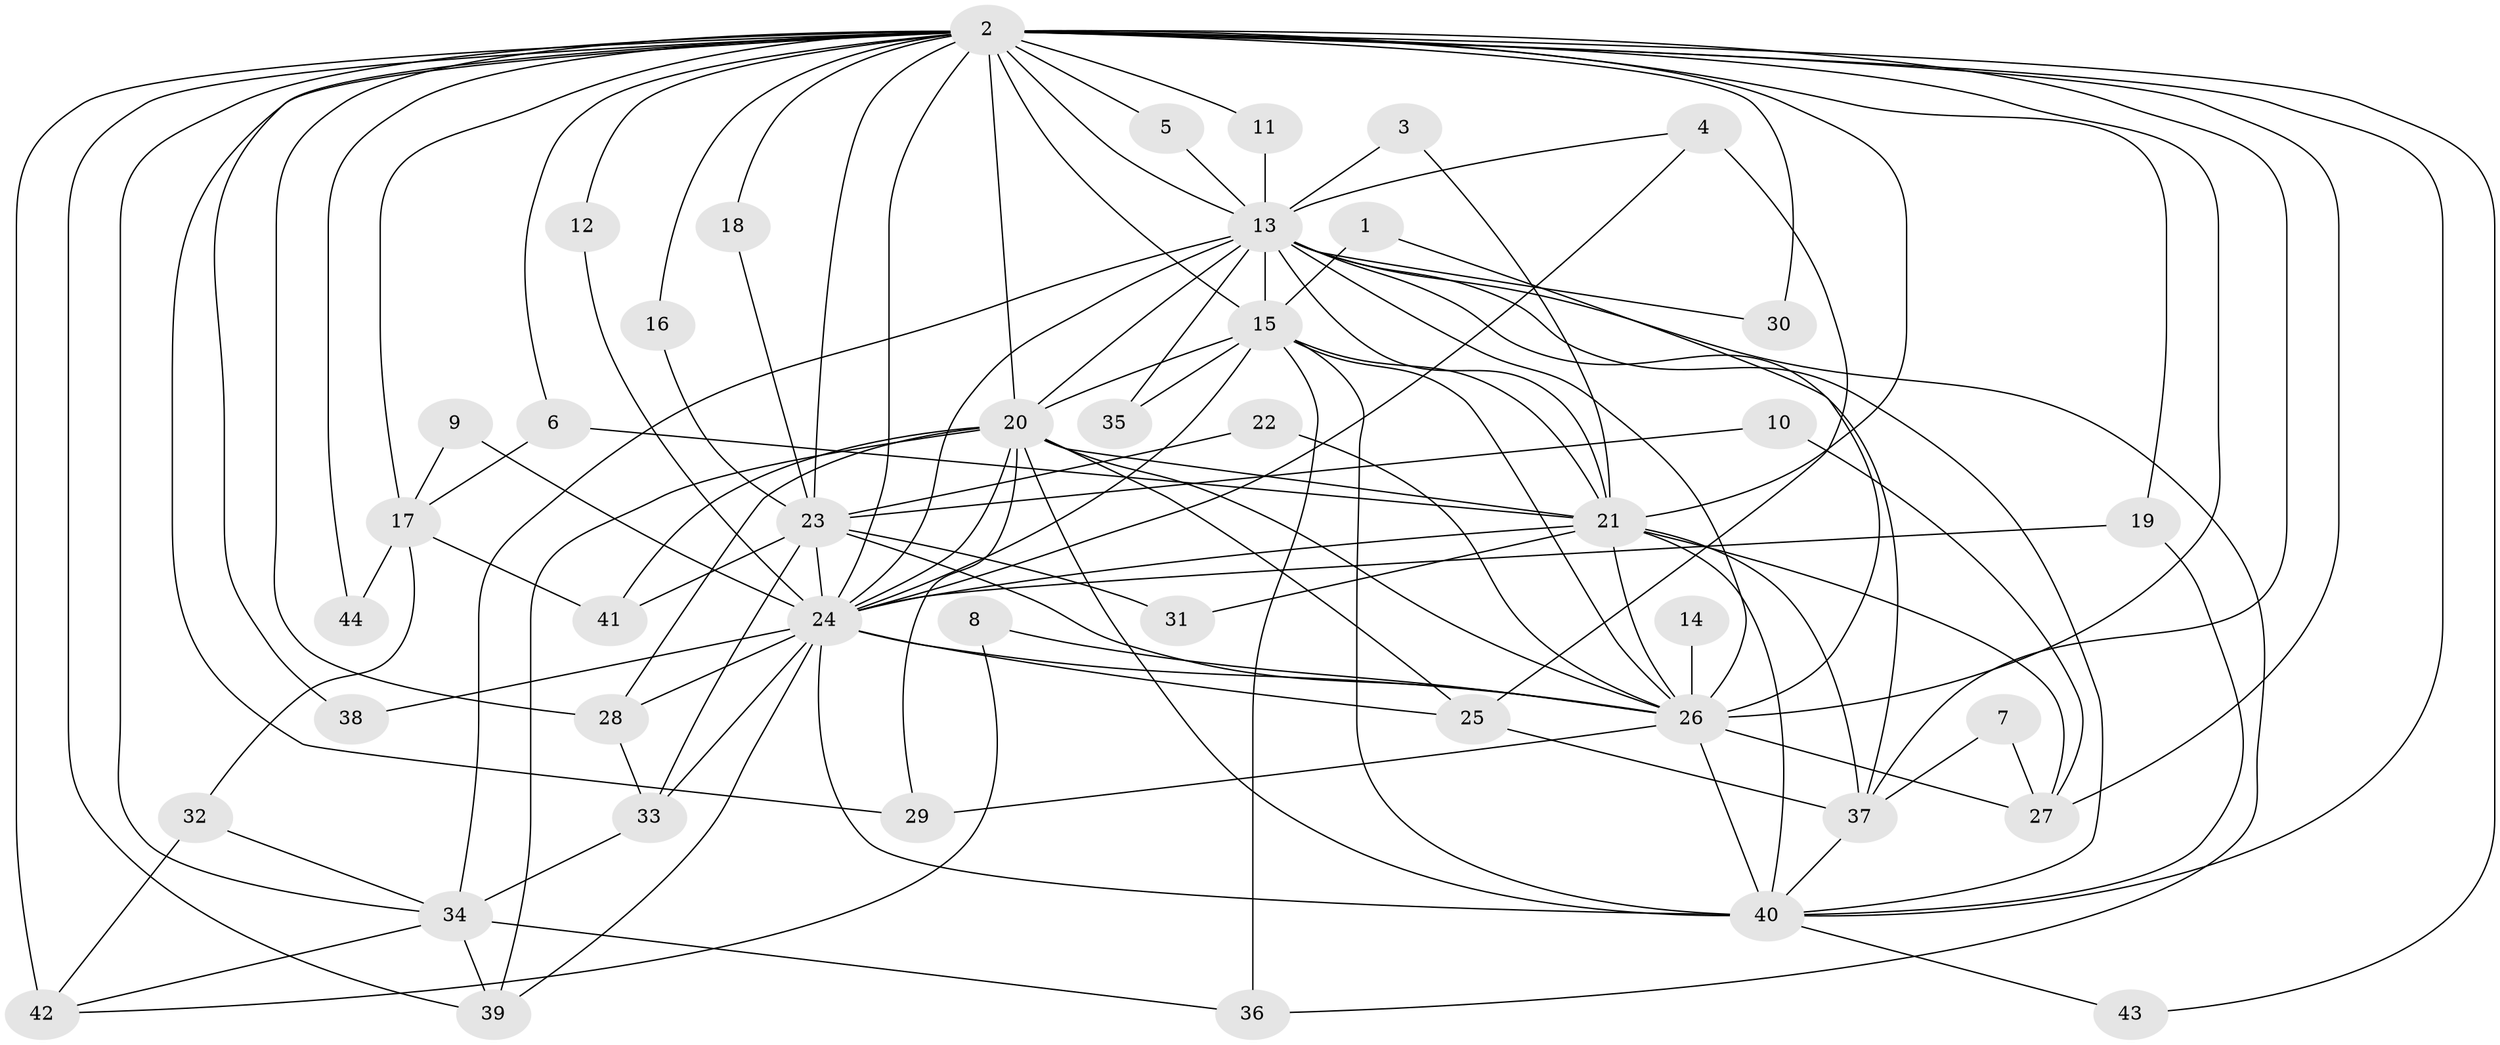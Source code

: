 // original degree distribution, {30: 0.011363636363636364, 18: 0.022727272727272728, 22: 0.011363636363636364, 16: 0.011363636363636364, 13: 0.011363636363636364, 21: 0.011363636363636364, 20: 0.011363636363636364, 14: 0.022727272727272728, 2: 0.5454545454545454, 7: 0.011363636363636364, 3: 0.20454545454545456, 8: 0.011363636363636364, 6: 0.022727272727272728, 9: 0.011363636363636364, 5: 0.022727272727272728, 4: 0.056818181818181816}
// Generated by graph-tools (version 1.1) at 2025/25/03/09/25 03:25:50]
// undirected, 44 vertices, 115 edges
graph export_dot {
graph [start="1"]
  node [color=gray90,style=filled];
  1;
  2;
  3;
  4;
  5;
  6;
  7;
  8;
  9;
  10;
  11;
  12;
  13;
  14;
  15;
  16;
  17;
  18;
  19;
  20;
  21;
  22;
  23;
  24;
  25;
  26;
  27;
  28;
  29;
  30;
  31;
  32;
  33;
  34;
  35;
  36;
  37;
  38;
  39;
  40;
  41;
  42;
  43;
  44;
  1 -- 15 [weight=1.0];
  1 -- 26 [weight=1.0];
  2 -- 5 [weight=1.0];
  2 -- 6 [weight=1.0];
  2 -- 11 [weight=1.0];
  2 -- 12 [weight=1.0];
  2 -- 13 [weight=2.0];
  2 -- 15 [weight=2.0];
  2 -- 16 [weight=1.0];
  2 -- 17 [weight=1.0];
  2 -- 18 [weight=1.0];
  2 -- 19 [weight=1.0];
  2 -- 20 [weight=3.0];
  2 -- 21 [weight=5.0];
  2 -- 23 [weight=1.0];
  2 -- 24 [weight=3.0];
  2 -- 26 [weight=3.0];
  2 -- 27 [weight=1.0];
  2 -- 28 [weight=2.0];
  2 -- 29 [weight=2.0];
  2 -- 30 [weight=1.0];
  2 -- 34 [weight=1.0];
  2 -- 37 [weight=1.0];
  2 -- 38 [weight=1.0];
  2 -- 39 [weight=1.0];
  2 -- 40 [weight=2.0];
  2 -- 42 [weight=3.0];
  2 -- 43 [weight=1.0];
  2 -- 44 [weight=1.0];
  3 -- 13 [weight=1.0];
  3 -- 21 [weight=1.0];
  4 -- 13 [weight=1.0];
  4 -- 24 [weight=1.0];
  4 -- 25 [weight=1.0];
  5 -- 13 [weight=1.0];
  6 -- 17 [weight=1.0];
  6 -- 21 [weight=1.0];
  7 -- 27 [weight=1.0];
  7 -- 37 [weight=1.0];
  8 -- 26 [weight=1.0];
  8 -- 42 [weight=1.0];
  9 -- 17 [weight=1.0];
  9 -- 24 [weight=1.0];
  10 -- 23 [weight=1.0];
  10 -- 27 [weight=1.0];
  11 -- 13 [weight=1.0];
  12 -- 24 [weight=1.0];
  13 -- 15 [weight=2.0];
  13 -- 20 [weight=2.0];
  13 -- 21 [weight=2.0];
  13 -- 24 [weight=1.0];
  13 -- 26 [weight=1.0];
  13 -- 30 [weight=1.0];
  13 -- 34 [weight=1.0];
  13 -- 35 [weight=1.0];
  13 -- 36 [weight=1.0];
  13 -- 37 [weight=1.0];
  13 -- 40 [weight=1.0];
  14 -- 26 [weight=2.0];
  15 -- 20 [weight=1.0];
  15 -- 21 [weight=3.0];
  15 -- 24 [weight=1.0];
  15 -- 26 [weight=1.0];
  15 -- 35 [weight=1.0];
  15 -- 36 [weight=1.0];
  15 -- 40 [weight=1.0];
  16 -- 23 [weight=1.0];
  17 -- 32 [weight=1.0];
  17 -- 41 [weight=1.0];
  17 -- 44 [weight=2.0];
  18 -- 23 [weight=1.0];
  19 -- 24 [weight=1.0];
  19 -- 40 [weight=1.0];
  20 -- 21 [weight=3.0];
  20 -- 24 [weight=2.0];
  20 -- 25 [weight=1.0];
  20 -- 26 [weight=1.0];
  20 -- 28 [weight=1.0];
  20 -- 29 [weight=1.0];
  20 -- 39 [weight=1.0];
  20 -- 40 [weight=2.0];
  20 -- 41 [weight=1.0];
  21 -- 24 [weight=3.0];
  21 -- 26 [weight=2.0];
  21 -- 27 [weight=1.0];
  21 -- 31 [weight=1.0];
  21 -- 37 [weight=1.0];
  21 -- 40 [weight=3.0];
  22 -- 23 [weight=1.0];
  22 -- 26 [weight=1.0];
  23 -- 24 [weight=1.0];
  23 -- 26 [weight=2.0];
  23 -- 31 [weight=1.0];
  23 -- 33 [weight=1.0];
  23 -- 41 [weight=2.0];
  24 -- 25 [weight=1.0];
  24 -- 26 [weight=1.0];
  24 -- 28 [weight=1.0];
  24 -- 33 [weight=1.0];
  24 -- 38 [weight=1.0];
  24 -- 39 [weight=1.0];
  24 -- 40 [weight=2.0];
  25 -- 37 [weight=1.0];
  26 -- 27 [weight=2.0];
  26 -- 29 [weight=1.0];
  26 -- 40 [weight=2.0];
  28 -- 33 [weight=1.0];
  32 -- 34 [weight=1.0];
  32 -- 42 [weight=1.0];
  33 -- 34 [weight=1.0];
  34 -- 36 [weight=1.0];
  34 -- 39 [weight=1.0];
  34 -- 42 [weight=1.0];
  37 -- 40 [weight=1.0];
  40 -- 43 [weight=1.0];
}
